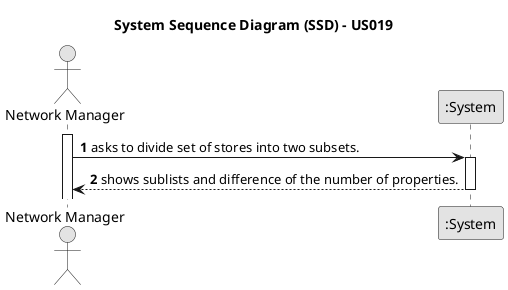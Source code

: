 @startuml
skinparam monochrome true
skinparam packageStyle rectangle
skinparam shadowing false

title System Sequence Diagram (SSD) - US019

autonumber
actor "Network Manager" as Employee
participant ":System" as System

activate Employee

    Employee -> System : asks to divide set of stores into two subsets.
    activate System

    System --> Employee : shows sublists and difference of the number of properties.
    deactivate System

@enduml